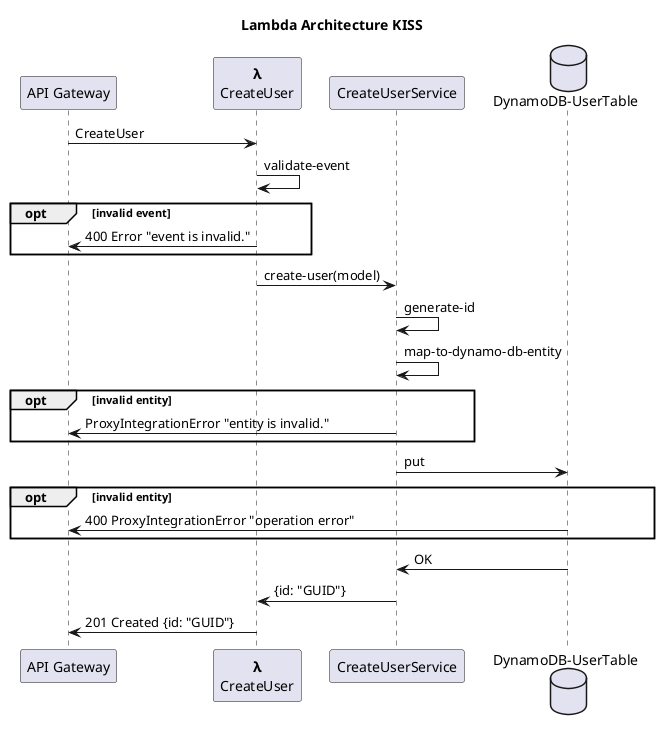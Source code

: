 @startuml
' to generate svg from puml use:
' plantuml -tsvg CreateCustomer.puml
' details https://plantuml.com/command-line
title Lambda Architecture KISS

participant "API Gateway" as API
participant "**<U+03BB>**\nCreateUser" as handler
participant "CreateUserService" as service
database "DynamoDB-UserTable" as DynamoDB


API -> handler: CreateUser

handler -> handler: validate-event
opt invalid event
    handler -> API: 400 Error "event is invalid."
end
handler -> service: create-user(model)
service -> service: generate-id
service -> service: map-to-dynamo-db-entity

opt invalid entity
    service -> API: ProxyIntegrationError "entity is invalid."
end

service -> DynamoDB: put
opt invalid entity
    DynamoDB -> API: 400 ProxyIntegrationError "operation error"
end

DynamoDB -> service: OK
service -> handler: {id: "GUID"}
handler -> API: 201 Created {id: "GUID"}

@enduml
